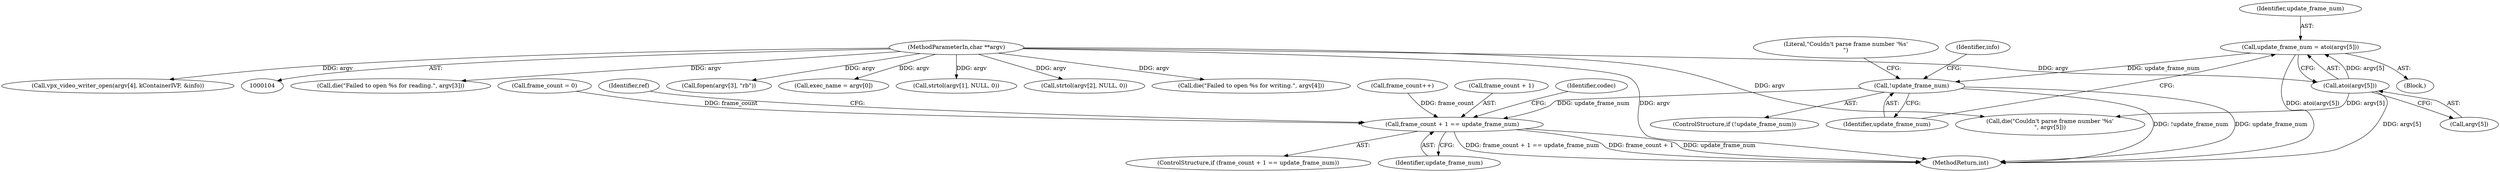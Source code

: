 digraph "0_Android_5a9753fca56f0eeb9f61e342b2fccffc364f9426_23@API" {
"1000167" [label="(Call,update_frame_num = atoi(argv[5]))"];
"1000169" [label="(Call,atoi(argv[5]))"];
"1000106" [label="(MethodParameterIn,char **argv)"];
"1000174" [label="(Call,!update_frame_num)"];
"1000383" [label="(Call,frame_count + 1 == update_frame_num)"];
"1000359" [label="(Call,die(\"Failed to open %s for reading.\", argv[3]))"];
"1000176" [label="(Call,die(\"Couldn't parse frame number '%s'\n\", argv[5]))"];
"1000177" [label="(Literal,\"Couldn't parse frame number '%s'\n\")"];
"1000450" [label="(MethodReturn,int)"];
"1000354" [label="(Call,fopen(argv[3], \"rb\"))"];
"1000119" [label="(Call,frame_count = 0)"];
"1000167" [label="(Call,update_frame_num = atoi(argv[5]))"];
"1000383" [label="(Call,frame_count + 1 == update_frame_num)"];
"1000170" [label="(Call,argv[5])"];
"1000387" [label="(Identifier,update_frame_num)"];
"1000169" [label="(Call,atoi(argv[5]))"];
"1000392" [label="(Identifier,ref)"];
"1000174" [label="(Call,!update_frame_num)"];
"1000147" [label="(Call,exec_name = argv[0])"];
"1000192" [label="(Call,strtol(argv[1], NULL, 0))"];
"1000168" [label="(Identifier,update_frame_num)"];
"1000106" [label="(MethodParameterIn,char **argv)"];
"1000175" [label="(Identifier,update_frame_num)"];
"1000202" [label="(Call,strtol(argv[2], NULL, 0))"];
"1000416" [label="(Call,frame_count++)"];
"1000173" [label="(ControlStructure,if (!update_frame_num))"];
"1000384" [label="(Call,frame_count + 1)"];
"1000345" [label="(Call,die(\"Failed to open %s for writing.\", argv[4]))"];
"1000335" [label="(Call,vpx_video_writer_open(argv[4], kContainerIVF, &info))"];
"1000107" [label="(Block,)"];
"1000413" [label="(Identifier,codec)"];
"1000183" [label="(Identifier,info)"];
"1000382" [label="(ControlStructure,if (frame_count + 1 == update_frame_num))"];
"1000167" -> "1000107"  [label="AST: "];
"1000167" -> "1000169"  [label="CFG: "];
"1000168" -> "1000167"  [label="AST: "];
"1000169" -> "1000167"  [label="AST: "];
"1000175" -> "1000167"  [label="CFG: "];
"1000167" -> "1000450"  [label="DDG: atoi(argv[5])"];
"1000169" -> "1000167"  [label="DDG: argv[5]"];
"1000167" -> "1000174"  [label="DDG: update_frame_num"];
"1000169" -> "1000170"  [label="CFG: "];
"1000170" -> "1000169"  [label="AST: "];
"1000169" -> "1000450"  [label="DDG: argv[5]"];
"1000106" -> "1000169"  [label="DDG: argv"];
"1000169" -> "1000176"  [label="DDG: argv[5]"];
"1000106" -> "1000104"  [label="AST: "];
"1000106" -> "1000450"  [label="DDG: argv"];
"1000106" -> "1000147"  [label="DDG: argv"];
"1000106" -> "1000176"  [label="DDG: argv"];
"1000106" -> "1000192"  [label="DDG: argv"];
"1000106" -> "1000202"  [label="DDG: argv"];
"1000106" -> "1000335"  [label="DDG: argv"];
"1000106" -> "1000345"  [label="DDG: argv"];
"1000106" -> "1000354"  [label="DDG: argv"];
"1000106" -> "1000359"  [label="DDG: argv"];
"1000174" -> "1000173"  [label="AST: "];
"1000174" -> "1000175"  [label="CFG: "];
"1000175" -> "1000174"  [label="AST: "];
"1000177" -> "1000174"  [label="CFG: "];
"1000183" -> "1000174"  [label="CFG: "];
"1000174" -> "1000450"  [label="DDG: !update_frame_num"];
"1000174" -> "1000450"  [label="DDG: update_frame_num"];
"1000174" -> "1000383"  [label="DDG: update_frame_num"];
"1000383" -> "1000382"  [label="AST: "];
"1000383" -> "1000387"  [label="CFG: "];
"1000384" -> "1000383"  [label="AST: "];
"1000387" -> "1000383"  [label="AST: "];
"1000392" -> "1000383"  [label="CFG: "];
"1000413" -> "1000383"  [label="CFG: "];
"1000383" -> "1000450"  [label="DDG: frame_count + 1 == update_frame_num"];
"1000383" -> "1000450"  [label="DDG: frame_count + 1"];
"1000383" -> "1000450"  [label="DDG: update_frame_num"];
"1000416" -> "1000383"  [label="DDG: frame_count"];
"1000119" -> "1000383"  [label="DDG: frame_count"];
}
